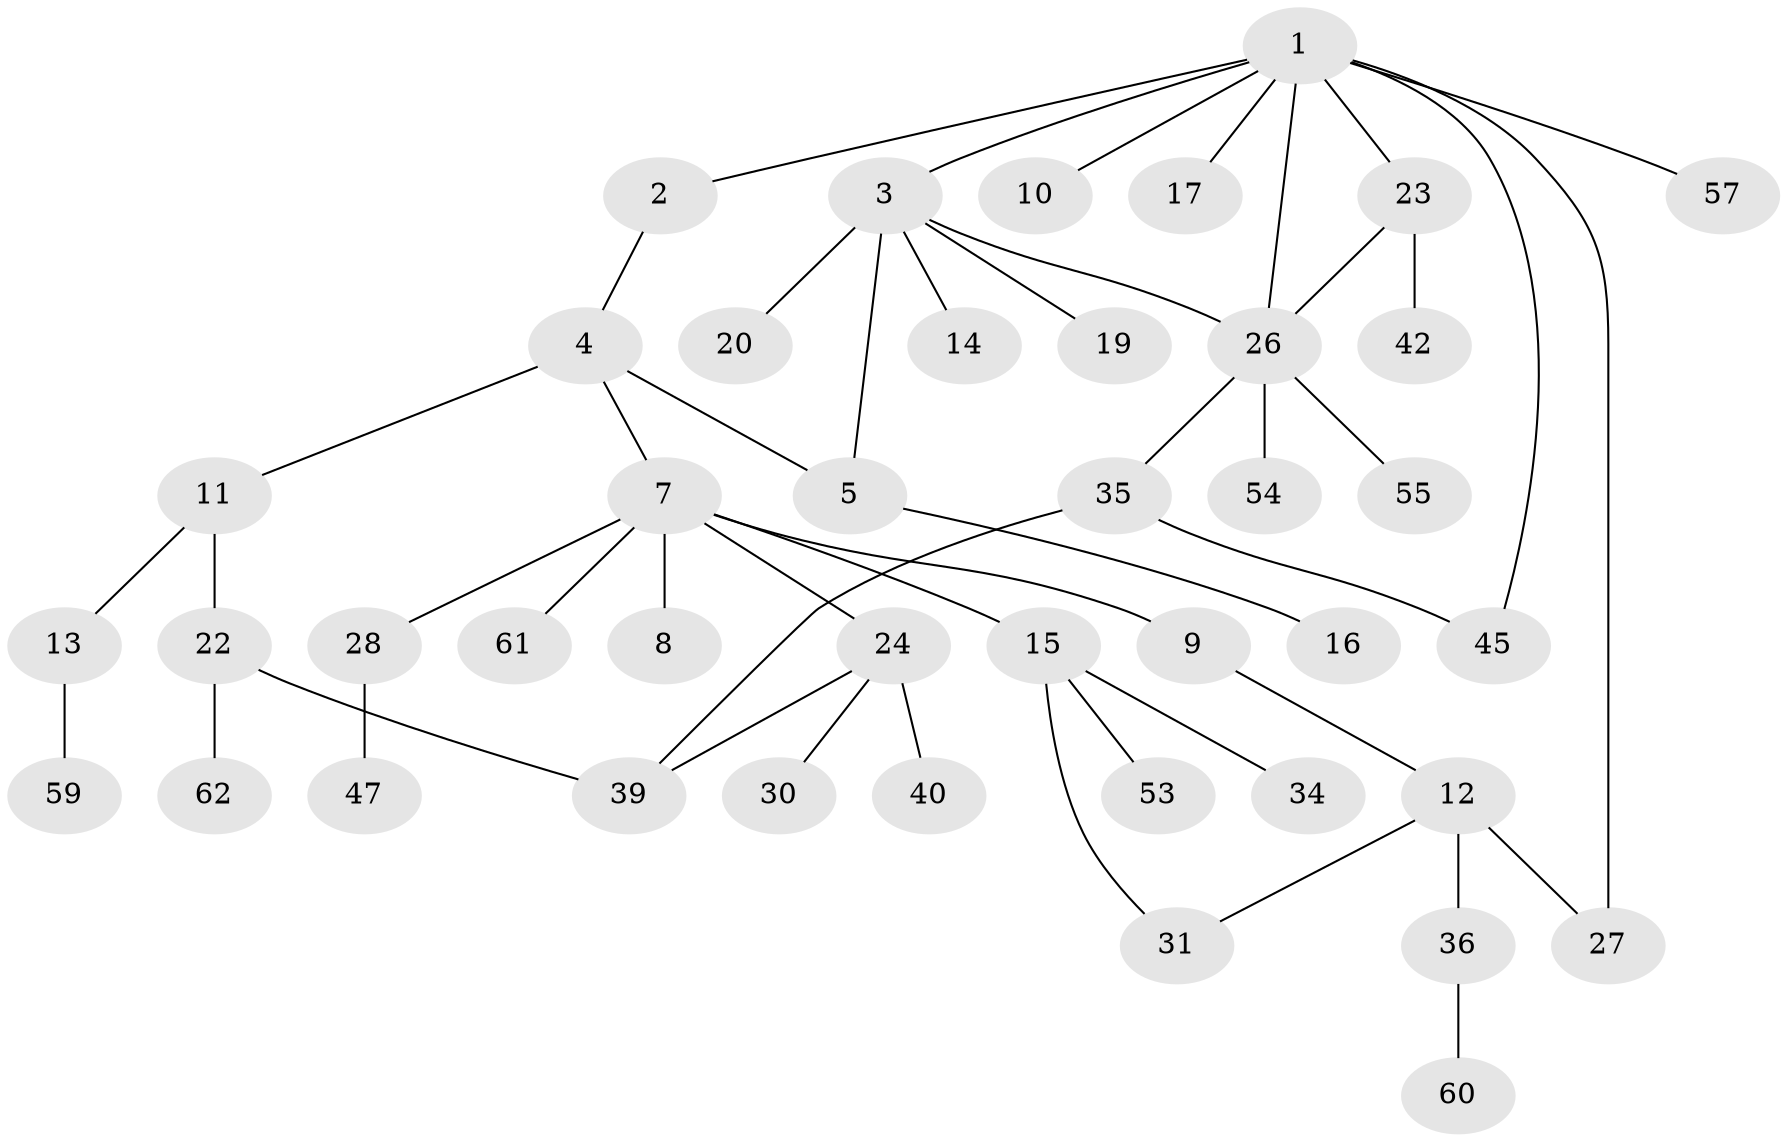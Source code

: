 // Generated by graph-tools (version 1.1) at 2025/23/03/03/25 07:23:33]
// undirected, 42 vertices, 49 edges
graph export_dot {
graph [start="1"]
  node [color=gray90,style=filled];
  1 [super="+25"];
  2;
  3 [super="+6"];
  4;
  5 [super="+52"];
  7 [super="+18"];
  8;
  9;
  10 [super="+44"];
  11 [super="+21"];
  12 [super="+29"];
  13 [super="+51"];
  14;
  15 [super="+32"];
  16 [super="+43"];
  17 [super="+38"];
  19;
  20;
  22 [super="+33"];
  23 [super="+56"];
  24 [super="+48"];
  26 [super="+46"];
  27 [super="+41"];
  28 [super="+50"];
  30 [super="+49"];
  31;
  34;
  35 [super="+37"];
  36;
  39 [super="+58"];
  40;
  42;
  45;
  47;
  53;
  54;
  55;
  57;
  59;
  60;
  61;
  62;
  1 -- 2;
  1 -- 3;
  1 -- 10;
  1 -- 17;
  1 -- 23;
  1 -- 27;
  1 -- 45;
  1 -- 57;
  1 -- 26;
  2 -- 4;
  3 -- 5;
  3 -- 19;
  3 -- 26;
  3 -- 20;
  3 -- 14;
  4 -- 7;
  4 -- 11;
  4 -- 5;
  5 -- 16;
  7 -- 8;
  7 -- 9;
  7 -- 15;
  7 -- 28;
  7 -- 24;
  7 -- 61;
  9 -- 12;
  11 -- 13;
  11 -- 22;
  12 -- 36;
  12 -- 27;
  12 -- 31;
  13 -- 59;
  15 -- 34;
  15 -- 31;
  15 -- 53;
  22 -- 62;
  22 -- 39;
  23 -- 26;
  23 -- 42;
  24 -- 30 [weight=2];
  24 -- 40;
  24 -- 39;
  26 -- 35;
  26 -- 54;
  26 -- 55;
  28 -- 47;
  35 -- 45;
  35 -- 39;
  36 -- 60;
}
